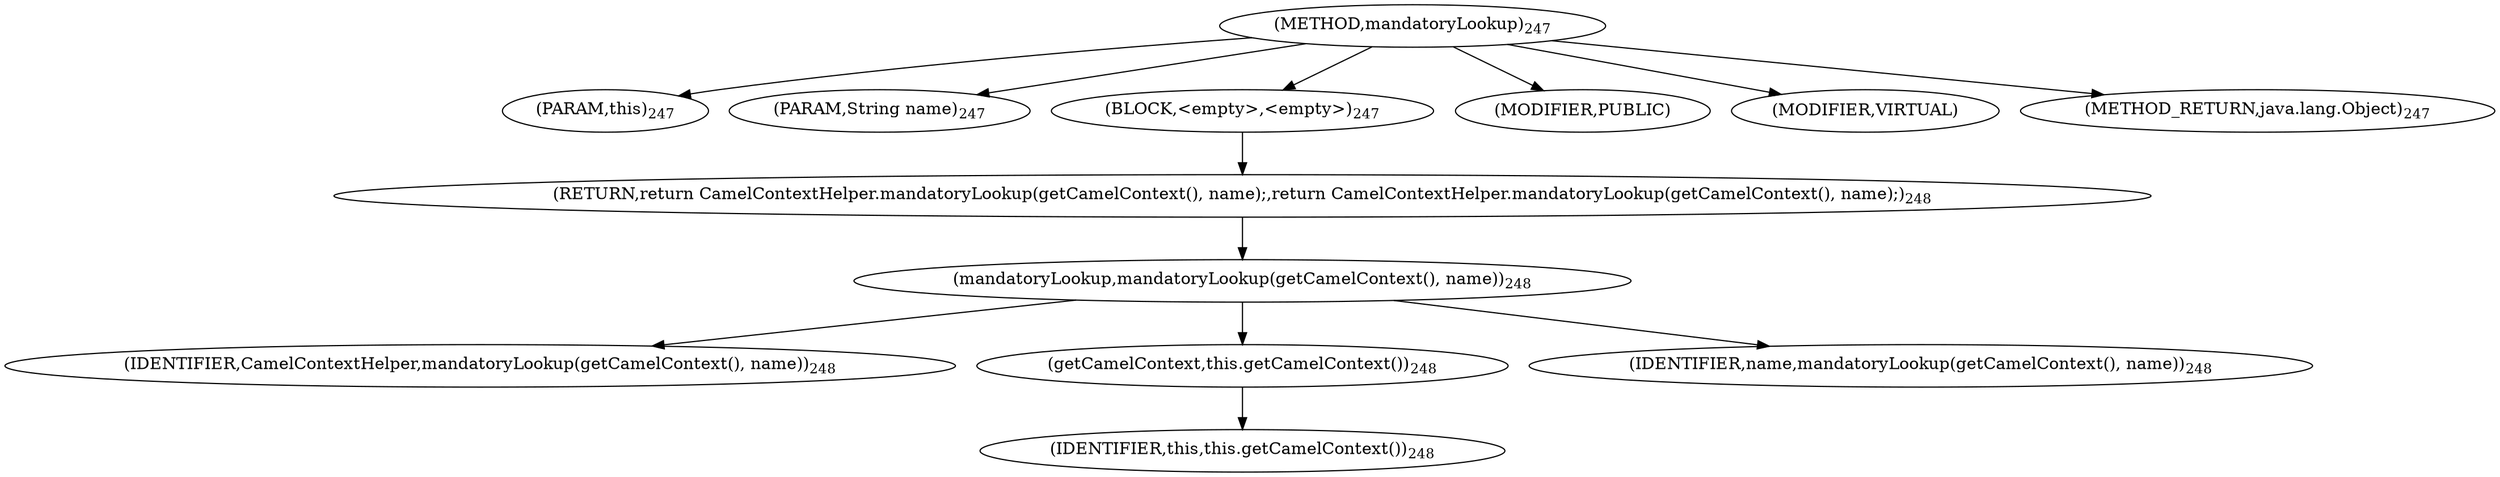 digraph "mandatoryLookup" {  
"485" [label = <(METHOD,mandatoryLookup)<SUB>247</SUB>> ]
"34" [label = <(PARAM,this)<SUB>247</SUB>> ]
"486" [label = <(PARAM,String name)<SUB>247</SUB>> ]
"487" [label = <(BLOCK,&lt;empty&gt;,&lt;empty&gt;)<SUB>247</SUB>> ]
"488" [label = <(RETURN,return CamelContextHelper.mandatoryLookup(getCamelContext(), name);,return CamelContextHelper.mandatoryLookup(getCamelContext(), name);)<SUB>248</SUB>> ]
"489" [label = <(mandatoryLookup,mandatoryLookup(getCamelContext(), name))<SUB>248</SUB>> ]
"490" [label = <(IDENTIFIER,CamelContextHelper,mandatoryLookup(getCamelContext(), name))<SUB>248</SUB>> ]
"491" [label = <(getCamelContext,this.getCamelContext())<SUB>248</SUB>> ]
"33" [label = <(IDENTIFIER,this,this.getCamelContext())<SUB>248</SUB>> ]
"492" [label = <(IDENTIFIER,name,mandatoryLookup(getCamelContext(), name))<SUB>248</SUB>> ]
"493" [label = <(MODIFIER,PUBLIC)> ]
"494" [label = <(MODIFIER,VIRTUAL)> ]
"495" [label = <(METHOD_RETURN,java.lang.Object)<SUB>247</SUB>> ]
  "485" -> "34" 
  "485" -> "486" 
  "485" -> "487" 
  "485" -> "493" 
  "485" -> "494" 
  "485" -> "495" 
  "487" -> "488" 
  "488" -> "489" 
  "489" -> "490" 
  "489" -> "491" 
  "489" -> "492" 
  "491" -> "33" 
}
